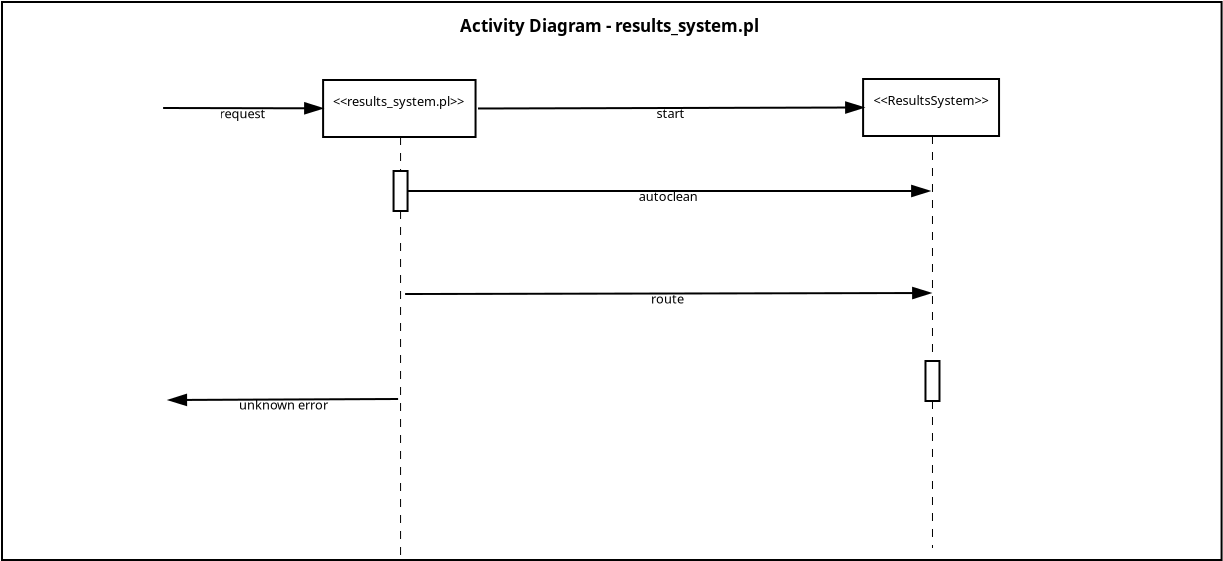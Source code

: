 <?xml version="1.0" encoding="UTF-8"?>
<dia:diagram xmlns:dia="http://www.lysator.liu.se/~alla/dia/">
  <dia:layer name="Background" visible="true" active="true">
    <dia:object type="Standard - Box" version="0" id="O0">
      <dia:attribute name="obj_pos">
        <dia:point val="1.045,1"/>
      </dia:attribute>
      <dia:attribute name="obj_bb">
        <dia:rectangle val="0.995,0.95;62.074,28.95"/>
      </dia:attribute>
      <dia:attribute name="elem_corner">
        <dia:point val="1.045,1"/>
      </dia:attribute>
      <dia:attribute name="elem_width">
        <dia:real val="60.979"/>
      </dia:attribute>
      <dia:attribute name="elem_height">
        <dia:real val="27.9"/>
      </dia:attribute>
      <dia:attribute name="border_width">
        <dia:real val="0.1"/>
      </dia:attribute>
      <dia:attribute name="show_background">
        <dia:boolean val="true"/>
      </dia:attribute>
      <dia:attribute name="aspect">
        <dia:enum val="1"/>
      </dia:attribute>
    </dia:object>
    <dia:group>
      <dia:object type="UML - Lifeline" version="0" id="O1">
        <dia:attribute name="obj_pos">
          <dia:point val="20.973,7.75"/>
        </dia:attribute>
        <dia:attribute name="obj_bb">
          <dia:rectangle val="20.573,7.725;21.372,28.95"/>
        </dia:attribute>
        <dia:attribute name="meta">
          <dia:composite type="dict"/>
        </dia:attribute>
        <dia:attribute name="conn_endpoints">
          <dia:point val="20.973,7.75"/>
          <dia:point val="20.973,28.925"/>
        </dia:attribute>
        <dia:attribute name="line_colour">
          <dia:color val="#000000"/>
        </dia:attribute>
        <dia:attribute name="fill_colour">
          <dia:color val="#ffffff"/>
        </dia:attribute>
        <dia:attribute name="rtop">
          <dia:real val="1.7"/>
        </dia:attribute>
        <dia:attribute name="rbot">
          <dia:real val="3.7"/>
        </dia:attribute>
        <dia:attribute name="draw_focus">
          <dia:boolean val="true"/>
        </dia:attribute>
        <dia:attribute name="draw_cross">
          <dia:boolean val="false"/>
        </dia:attribute>
        <dia:attribute name="cpl_northwest">
          <dia:int val="1"/>
        </dia:attribute>
        <dia:attribute name="cpl_southwest">
          <dia:int val="1"/>
        </dia:attribute>
        <dia:attribute name="cpl_northeast">
          <dia:int val="1"/>
        </dia:attribute>
        <dia:attribute name="cpl_southeast">
          <dia:int val="1"/>
        </dia:attribute>
        <dia:connections>
          <dia:connection handle="0" to="O3" connection="6"/>
        </dia:connections>
      </dia:object>
      <dia:object type="UML - Lifeline" version="0" id="O2">
        <dia:attribute name="obj_pos">
          <dia:point val="47.569,7.7"/>
        </dia:attribute>
        <dia:attribute name="obj_bb">
          <dia:rectangle val="47.169,7.675;47.969,28.325"/>
        </dia:attribute>
        <dia:attribute name="meta">
          <dia:composite type="dict"/>
        </dia:attribute>
        <dia:attribute name="conn_endpoints">
          <dia:point val="47.569,7.7"/>
          <dia:point val="47.569,28.3"/>
        </dia:attribute>
        <dia:attribute name="line_colour">
          <dia:color val="#000000"/>
        </dia:attribute>
        <dia:attribute name="fill_colour">
          <dia:color val="#ffffff"/>
        </dia:attribute>
        <dia:attribute name="rtop">
          <dia:real val="11.25"/>
        </dia:attribute>
        <dia:attribute name="rbot">
          <dia:real val="13.25"/>
        </dia:attribute>
        <dia:attribute name="draw_focus">
          <dia:boolean val="true"/>
        </dia:attribute>
        <dia:attribute name="draw_cross">
          <dia:boolean val="false"/>
        </dia:attribute>
        <dia:attribute name="cpl_northwest">
          <dia:int val="1"/>
        </dia:attribute>
        <dia:attribute name="cpl_southwest">
          <dia:int val="1"/>
        </dia:attribute>
        <dia:attribute name="cpl_northeast">
          <dia:int val="1"/>
        </dia:attribute>
        <dia:attribute name="cpl_southeast">
          <dia:int val="1"/>
        </dia:attribute>
        <dia:connections>
          <dia:connection handle="0" to="O4" connection="6"/>
        </dia:connections>
      </dia:object>
      <dia:object type="UML - Object" version="0" id="O3">
        <dia:attribute name="obj_pos">
          <dia:point val="17.1,4.9"/>
        </dia:attribute>
        <dia:attribute name="obj_bb">
          <dia:rectangle val="17.05,4.85;24.895,7.8"/>
        </dia:attribute>
        <dia:attribute name="meta">
          <dia:composite type="dict"/>
        </dia:attribute>
        <dia:attribute name="elem_corner">
          <dia:point val="17.1,4.9"/>
        </dia:attribute>
        <dia:attribute name="elem_width">
          <dia:real val="7.745"/>
        </dia:attribute>
        <dia:attribute name="elem_height">
          <dia:real val="2.85"/>
        </dia:attribute>
        <dia:attribute name="line_width">
          <dia:real val="0.1"/>
        </dia:attribute>
        <dia:attribute name="text_colour">
          <dia:color val="#000000"/>
        </dia:attribute>
        <dia:attribute name="line_colour">
          <dia:color val="#000000"/>
        </dia:attribute>
        <dia:attribute name="fill_colour">
          <dia:color val="#ffffff"/>
        </dia:attribute>
        <dia:attribute name="text">
          <dia:composite type="text">
            <dia:attribute name="string">
              <dia:string>##</dia:string>
            </dia:attribute>
            <dia:attribute name="font">
              <dia:font family="sans" style="0" name="Helvetica"/>
            </dia:attribute>
            <dia:attribute name="height">
              <dia:real val="0.8"/>
            </dia:attribute>
            <dia:attribute name="pos">
              <dia:point val="20.973,7.09"/>
            </dia:attribute>
            <dia:attribute name="color">
              <dia:color val="#000000"/>
            </dia:attribute>
            <dia:attribute name="alignment">
              <dia:enum val="1"/>
            </dia:attribute>
          </dia:composite>
        </dia:attribute>
        <dia:attribute name="stereotype">
          <dia:string>#results_system.pl#</dia:string>
        </dia:attribute>
        <dia:attribute name="exstate">
          <dia:string>##</dia:string>
        </dia:attribute>
        <dia:attribute name="attrib">
          <dia:composite type="text">
            <dia:attribute name="string">
              <dia:string>##</dia:string>
            </dia:attribute>
            <dia:attribute name="font">
              <dia:font family="sans" style="0" name="Helvetica"/>
            </dia:attribute>
            <dia:attribute name="height">
              <dia:real val="0.8"/>
            </dia:attribute>
            <dia:attribute name="pos">
              <dia:point val="0,0"/>
            </dia:attribute>
            <dia:attribute name="color">
              <dia:color val="#000000"/>
            </dia:attribute>
            <dia:attribute name="alignment">
              <dia:enum val="0"/>
            </dia:attribute>
          </dia:composite>
        </dia:attribute>
        <dia:attribute name="is_active">
          <dia:boolean val="false"/>
        </dia:attribute>
        <dia:attribute name="show_attribs">
          <dia:boolean val="false"/>
        </dia:attribute>
        <dia:attribute name="multiple">
          <dia:boolean val="false"/>
        </dia:attribute>
      </dia:object>
      <dia:object type="UML - Object" version="0" id="O4">
        <dia:attribute name="obj_pos">
          <dia:point val="44.1,4.85"/>
        </dia:attribute>
        <dia:attribute name="obj_bb">
          <dia:rectangle val="44.05,4.8;51.087,7.75"/>
        </dia:attribute>
        <dia:attribute name="meta">
          <dia:composite type="dict"/>
        </dia:attribute>
        <dia:attribute name="elem_corner">
          <dia:point val="44.1,4.85"/>
        </dia:attribute>
        <dia:attribute name="elem_width">
          <dia:real val="6.938"/>
        </dia:attribute>
        <dia:attribute name="elem_height">
          <dia:real val="2.85"/>
        </dia:attribute>
        <dia:attribute name="line_width">
          <dia:real val="0.1"/>
        </dia:attribute>
        <dia:attribute name="text_colour">
          <dia:color val="#000000"/>
        </dia:attribute>
        <dia:attribute name="line_colour">
          <dia:color val="#000000"/>
        </dia:attribute>
        <dia:attribute name="fill_colour">
          <dia:color val="#ffffff"/>
        </dia:attribute>
        <dia:attribute name="text">
          <dia:composite type="text">
            <dia:attribute name="string">
              <dia:string>##</dia:string>
            </dia:attribute>
            <dia:attribute name="font">
              <dia:font family="sans" style="0" name="Helvetica"/>
            </dia:attribute>
            <dia:attribute name="height">
              <dia:real val="0.8"/>
            </dia:attribute>
            <dia:attribute name="pos">
              <dia:point val="47.569,7.04"/>
            </dia:attribute>
            <dia:attribute name="color">
              <dia:color val="#000000"/>
            </dia:attribute>
            <dia:attribute name="alignment">
              <dia:enum val="1"/>
            </dia:attribute>
          </dia:composite>
        </dia:attribute>
        <dia:attribute name="stereotype">
          <dia:string>#ResultsSystem#</dia:string>
        </dia:attribute>
        <dia:attribute name="exstate">
          <dia:string>##</dia:string>
        </dia:attribute>
        <dia:attribute name="attrib">
          <dia:composite type="text">
            <dia:attribute name="string">
              <dia:string>##</dia:string>
            </dia:attribute>
            <dia:attribute name="font">
              <dia:font family="sans" style="0" name="Helvetica"/>
            </dia:attribute>
            <dia:attribute name="height">
              <dia:real val="0.8"/>
            </dia:attribute>
            <dia:attribute name="pos">
              <dia:point val="0,0"/>
            </dia:attribute>
            <dia:attribute name="color">
              <dia:color val="#000000"/>
            </dia:attribute>
            <dia:attribute name="alignment">
              <dia:enum val="0"/>
            </dia:attribute>
          </dia:composite>
        </dia:attribute>
        <dia:attribute name="is_active">
          <dia:boolean val="false"/>
        </dia:attribute>
        <dia:attribute name="show_attribs">
          <dia:boolean val="false"/>
        </dia:attribute>
        <dia:attribute name="multiple">
          <dia:boolean val="false"/>
        </dia:attribute>
      </dia:object>
      <dia:object type="Standard - Text" version="1" id="O5">
        <dia:attribute name="obj_pos">
          <dia:point val="23.95,2.5"/>
        </dia:attribute>
        <dia:attribute name="obj_bb">
          <dia:rectangle val="23.95,1.653;39.4,2.675"/>
        </dia:attribute>
        <dia:attribute name="text">
          <dia:composite type="text">
            <dia:attribute name="string">
              <dia:string>#Activity Diagram - results_system.pl#</dia:string>
            </dia:attribute>
            <dia:attribute name="font">
              <dia:font family="sans" style="80" name="Helvetica-Bold"/>
            </dia:attribute>
            <dia:attribute name="height">
              <dia:real val="1.058"/>
            </dia:attribute>
            <dia:attribute name="pos">
              <dia:point val="23.95,2.5"/>
            </dia:attribute>
            <dia:attribute name="color">
              <dia:color val="#000000"/>
            </dia:attribute>
            <dia:attribute name="alignment">
              <dia:enum val="0"/>
            </dia:attribute>
          </dia:composite>
        </dia:attribute>
        <dia:attribute name="valign">
          <dia:enum val="3"/>
        </dia:attribute>
      </dia:object>
      <dia:object type="UML - Message" version="0" id="O6">
        <dia:attribute name="obj_pos">
          <dia:point val="24.845,6.325"/>
        </dia:attribute>
        <dia:attribute name="obj_bb">
          <dia:rectangle val="24.795,5.875;44.151,6.95"/>
        </dia:attribute>
        <dia:attribute name="meta">
          <dia:composite type="dict"/>
        </dia:attribute>
        <dia:attribute name="conn_endpoints">
          <dia:point val="24.845,6.325"/>
          <dia:point val="44.1,6.275"/>
        </dia:attribute>
        <dia:attribute name="text_colour">
          <dia:color val="#000000"/>
        </dia:attribute>
        <dia:attribute name="line_colour">
          <dia:color val="#000000"/>
        </dia:attribute>
        <dia:attribute name="text">
          <dia:string>#start#</dia:string>
        </dia:attribute>
        <dia:attribute name="type">
          <dia:enum val="0"/>
        </dia:attribute>
        <dia:attribute name="text_pos">
          <dia:point val="34.472,6.8"/>
        </dia:attribute>
        <dia:connections>
          <dia:connection handle="0" to="O3" connection="4"/>
          <dia:connection handle="1" to="O4" connection="3"/>
        </dia:connections>
      </dia:object>
      <dia:object type="Standard - Text" version="1" id="O7">
        <dia:attribute name="obj_pos">
          <dia:point val="8.95,28.45"/>
        </dia:attribute>
        <dia:attribute name="obj_bb">
          <dia:rectangle val="8.95,27.81;8.95,28.582"/>
        </dia:attribute>
        <dia:attribute name="text">
          <dia:composite type="text">
            <dia:attribute name="string">
              <dia:string>##</dia:string>
            </dia:attribute>
            <dia:attribute name="font">
              <dia:font family="sans" style="0" name="Helvetica"/>
            </dia:attribute>
            <dia:attribute name="height">
              <dia:real val="0.8"/>
            </dia:attribute>
            <dia:attribute name="pos">
              <dia:point val="8.95,28.45"/>
            </dia:attribute>
            <dia:attribute name="color">
              <dia:color val="#000000"/>
            </dia:attribute>
            <dia:attribute name="alignment">
              <dia:enum val="0"/>
            </dia:attribute>
          </dia:composite>
        </dia:attribute>
        <dia:attribute name="valign">
          <dia:enum val="3"/>
        </dia:attribute>
      </dia:object>
      <dia:object type="UML - Message" version="0" id="O8">
        <dia:attribute name="obj_pos">
          <dia:point val="21.323,10.45"/>
        </dia:attribute>
        <dia:attribute name="obj_bb">
          <dia:rectangle val="21.273,10.05;47.45,11.1"/>
        </dia:attribute>
        <dia:attribute name="meta">
          <dia:composite type="dict"/>
        </dia:attribute>
        <dia:attribute name="conn_endpoints">
          <dia:point val="21.323,10.45"/>
          <dia:point val="47.4,10.45"/>
        </dia:attribute>
        <dia:attribute name="text_colour">
          <dia:color val="#000000"/>
        </dia:attribute>
        <dia:attribute name="line_colour">
          <dia:color val="#000000"/>
        </dia:attribute>
        <dia:attribute name="text">
          <dia:string>#autoclean#</dia:string>
        </dia:attribute>
        <dia:attribute name="type">
          <dia:enum val="0"/>
        </dia:attribute>
        <dia:attribute name="text_pos">
          <dia:point val="34.361,10.95"/>
        </dia:attribute>
        <dia:connections>
          <dia:connection handle="0" to="O1" connection="3"/>
        </dia:connections>
      </dia:object>
      <dia:object type="UML - Message" version="0" id="O9">
        <dia:attribute name="obj_pos">
          <dia:point val="21.2,15.6"/>
        </dia:attribute>
        <dia:attribute name="obj_bb">
          <dia:rectangle val="21.15,15.15;47.501,16.225"/>
        </dia:attribute>
        <dia:attribute name="meta">
          <dia:composite type="dict"/>
        </dia:attribute>
        <dia:attribute name="conn_endpoints">
          <dia:point val="21.2,15.6"/>
          <dia:point val="47.45,15.55"/>
        </dia:attribute>
        <dia:attribute name="text_colour">
          <dia:color val="#000000"/>
        </dia:attribute>
        <dia:attribute name="line_colour">
          <dia:color val="#000000"/>
        </dia:attribute>
        <dia:attribute name="text">
          <dia:string>#route#</dia:string>
        </dia:attribute>
        <dia:attribute name="type">
          <dia:enum val="0"/>
        </dia:attribute>
        <dia:attribute name="text_pos">
          <dia:point val="34.325,16.075"/>
        </dia:attribute>
      </dia:object>
      <dia:object type="UML - Message" version="0" id="O10">
        <dia:attribute name="obj_pos">
          <dia:point val="9.1,6.3"/>
        </dia:attribute>
        <dia:attribute name="obj_bb">
          <dia:rectangle val="9.05,5.917;17.101,6.958"/>
        </dia:attribute>
        <dia:attribute name="meta">
          <dia:composite type="dict"/>
        </dia:attribute>
        <dia:attribute name="conn_endpoints">
          <dia:point val="9.1,6.3"/>
          <dia:point val="17.05,6.317"/>
        </dia:attribute>
        <dia:attribute name="text_colour">
          <dia:color val="#000000"/>
        </dia:attribute>
        <dia:attribute name="line_colour">
          <dia:color val="#000000"/>
        </dia:attribute>
        <dia:attribute name="text">
          <dia:string>#request#</dia:string>
        </dia:attribute>
        <dia:attribute name="type">
          <dia:enum val="0"/>
        </dia:attribute>
        <dia:attribute name="text_pos">
          <dia:point val="13.075,6.808"/>
        </dia:attribute>
        <dia:connections>
          <dia:connection handle="1" to="O3" connection="8"/>
        </dia:connections>
      </dia:object>
      <dia:object type="UML - Message" version="0" id="O11">
        <dia:attribute name="obj_pos">
          <dia:point val="20.85,20.85"/>
        </dia:attribute>
        <dia:attribute name="obj_bb">
          <dia:rectangle val="9.348,20.5;20.9,21.525"/>
        </dia:attribute>
        <dia:attribute name="meta">
          <dia:composite type="dict"/>
        </dia:attribute>
        <dia:attribute name="conn_endpoints">
          <dia:point val="20.85,20.85"/>
          <dia:point val="9.4,20.9"/>
        </dia:attribute>
        <dia:attribute name="text_colour">
          <dia:color val="#000000"/>
        </dia:attribute>
        <dia:attribute name="line_colour">
          <dia:color val="#000000"/>
        </dia:attribute>
        <dia:attribute name="text">
          <dia:string>#unknown error#</dia:string>
        </dia:attribute>
        <dia:attribute name="type">
          <dia:enum val="0"/>
        </dia:attribute>
        <dia:attribute name="text_pos">
          <dia:point val="15.125,21.375"/>
        </dia:attribute>
      </dia:object>
    </dia:group>
  </dia:layer>
</dia:diagram>
